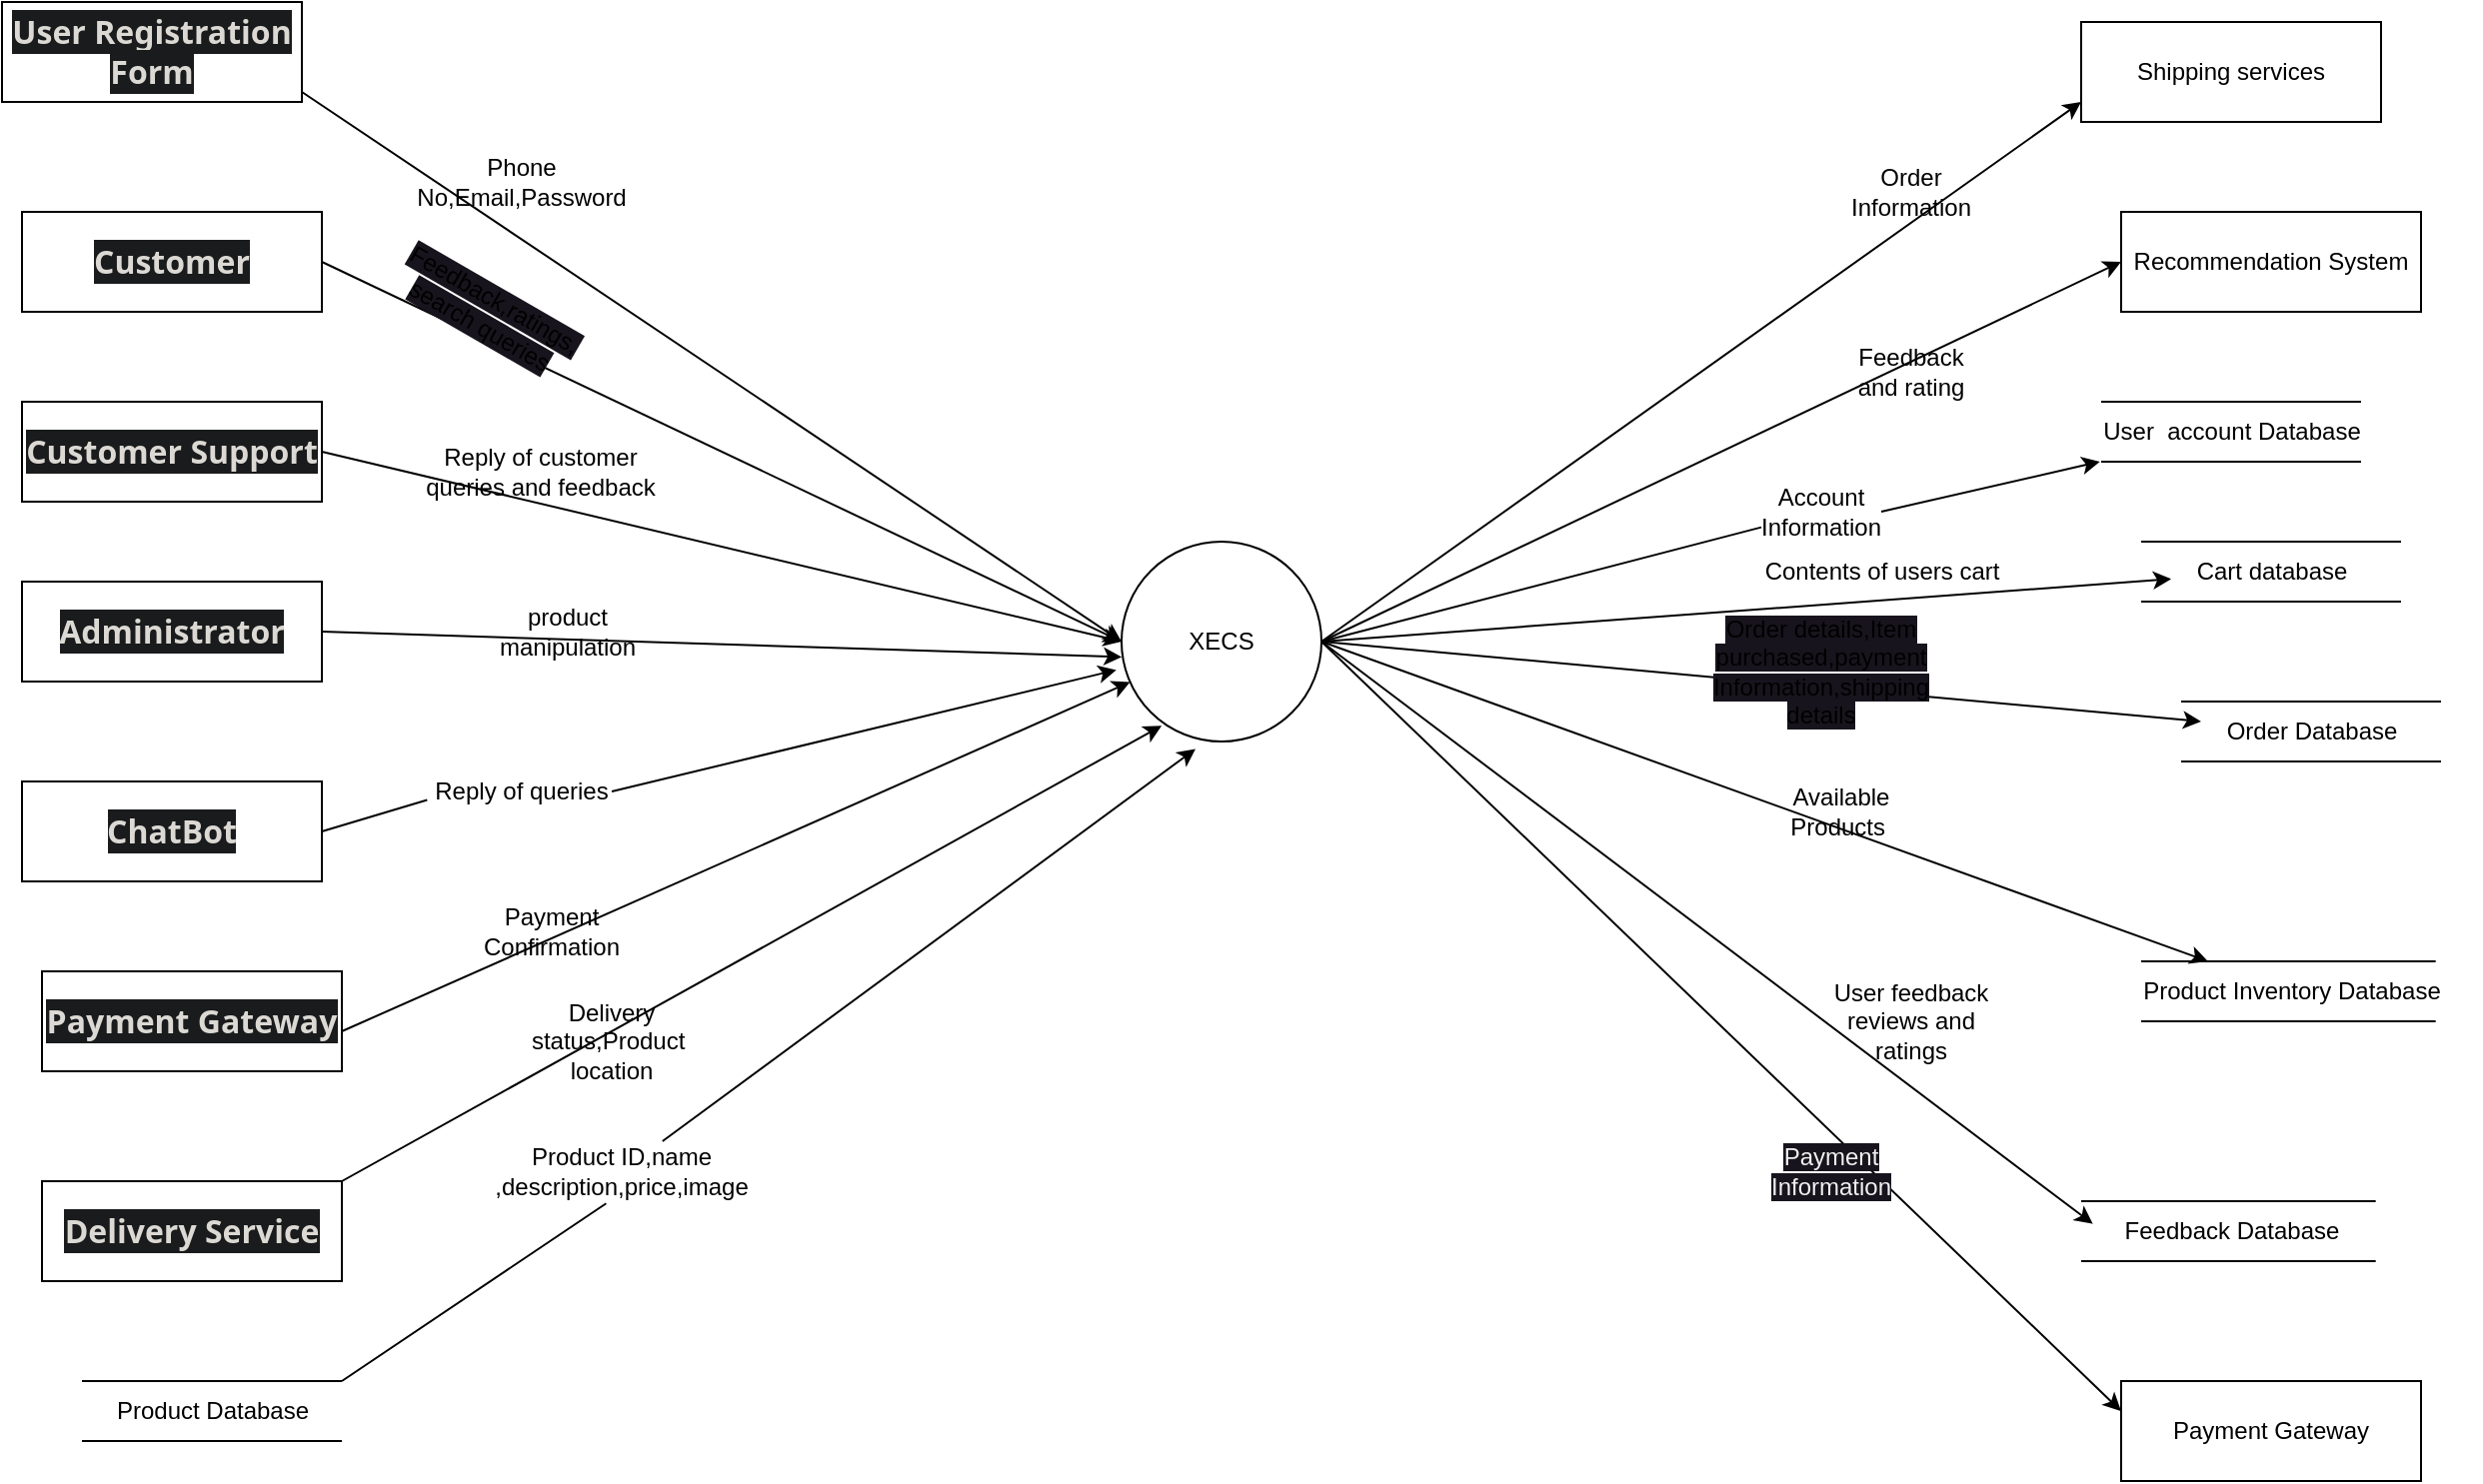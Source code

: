 <mxfile>
    <diagram id="4Gj0jDHSKyB4DavTNX2P" name="Page-1">
        <mxGraphModel dx="694" dy="376" grid="1" gridSize="10" guides="1" tooltips="1" connect="1" arrows="1" fold="1" page="1" pageScale="1" pageWidth="850" pageHeight="1100" math="0" shadow="0">
            <root>
                <mxCell id="0"/>
                <mxCell id="1" parent="0"/>
                <mxCell id="53" style="edgeStyle=none;html=1;exitX=1;exitY=0.5;exitDx=0;exitDy=0;entryX=0;entryY=0.5;entryDx=0;entryDy=0;" parent="1" target="47" edge="1">
                    <mxGeometry relative="1" as="geometry">
                        <mxPoint x="170" y="85" as="sourcePoint"/>
                    </mxGeometry>
                </mxCell>
                <mxCell id="67" style="edgeStyle=none;html=1;exitX=1;exitY=0.5;exitDx=0;exitDy=0;entryX=-0.026;entryY=0.642;entryDx=0;entryDy=0;entryPerimeter=0;startArrow=none;" edge="1" parent="1" source="152" target="47">
                    <mxGeometry relative="1" as="geometry">
                        <mxPoint x="180.0" y="455" as="sourcePoint"/>
                    </mxGeometry>
                </mxCell>
                <mxCell id="69" style="edgeStyle=none;html=1;exitX=1;exitY=0.5;exitDx=0;exitDy=0;" edge="1" parent="1" target="47">
                    <mxGeometry relative="1" as="geometry">
                        <mxPoint x="190" y="555" as="sourcePoint"/>
                    </mxGeometry>
                </mxCell>
                <mxCell id="59" style="edgeStyle=none;html=1;exitX=1;exitY=0.5;exitDx=0;exitDy=0;entryX=0;entryY=0.5;entryDx=0;entryDy=0;" parent="1" target="47" edge="1">
                    <mxGeometry relative="1" as="geometry">
                        <mxPoint x="180.0" y="265" as="sourcePoint"/>
                    </mxGeometry>
                </mxCell>
                <mxCell id="34" value="" style="group" parent="1" vertex="1" connectable="0">
                    <mxGeometry x="60" y="730" width="130" height="30" as="geometry"/>
                </mxCell>
                <mxCell id="29" value="" style="endArrow=none;html=1;" parent="34" edge="1">
                    <mxGeometry width="50" height="50" relative="1" as="geometry">
                        <mxPoint as="sourcePoint"/>
                        <mxPoint x="130" as="targetPoint"/>
                    </mxGeometry>
                </mxCell>
                <mxCell id="30" value="Product Database" style="text;html=1;align=center;verticalAlign=middle;resizable=0;points=[];autosize=1;strokeColor=none;fillColor=none;" parent="34" vertex="1">
                    <mxGeometry x="5" width="120" height="30" as="geometry"/>
                </mxCell>
                <mxCell id="32" value="" style="endArrow=none;html=1;" parent="34" edge="1">
                    <mxGeometry width="50" height="50" relative="1" as="geometry">
                        <mxPoint y="30" as="sourcePoint"/>
                        <mxPoint x="130" y="30" as="targetPoint"/>
                    </mxGeometry>
                </mxCell>
                <mxCell id="78" style="edgeStyle=none;html=1;exitX=1;exitY=0.5;exitDx=0;exitDy=0;entryX=0;entryY=0.5;entryDx=0;entryDy=0;" edge="1" parent="1" source="47">
                    <mxGeometry relative="1" as="geometry">
                        <mxPoint x="1060.0" y="90" as="targetPoint"/>
                    </mxGeometry>
                </mxCell>
                <mxCell id="101" style="edgeStyle=none;html=1;exitX=1;exitY=0.5;exitDx=0;exitDy=0;entryX=0;entryY=0.5;entryDx=0;entryDy=0;" edge="1" parent="1" source="47" target="133">
                    <mxGeometry relative="1" as="geometry">
                        <mxPoint x="1060" y="175" as="targetPoint"/>
                    </mxGeometry>
                </mxCell>
                <mxCell id="102" style="edgeStyle=none;html=1;exitX=1;exitY=0.5;exitDx=0;exitDy=0;startArrow=none;" edge="1" parent="1" source="139" target="87">
                    <mxGeometry relative="1" as="geometry"/>
                </mxCell>
                <mxCell id="103" style="edgeStyle=none;html=1;exitX=1;exitY=0.5;exitDx=0;exitDy=0;" edge="1" parent="1" source="47" target="95">
                    <mxGeometry relative="1" as="geometry"/>
                </mxCell>
                <mxCell id="104" style="edgeStyle=none;html=1;exitX=1;exitY=0.5;exitDx=0;exitDy=0;" edge="1" parent="1" source="47" target="91">
                    <mxGeometry relative="1" as="geometry"/>
                </mxCell>
                <mxCell id="105" style="edgeStyle=none;html=1;exitX=1;exitY=0.5;exitDx=0;exitDy=0;entryX=-0.032;entryY=0.379;entryDx=0;entryDy=0;entryPerimeter=0;" edge="1" parent="1" source="47" target="99">
                    <mxGeometry relative="1" as="geometry"/>
                </mxCell>
                <mxCell id="107" style="edgeStyle=none;html=1;exitX=1;exitY=0.5;exitDx=0;exitDy=0;entryX=0;entryY=0.5;entryDx=0;entryDy=0;" edge="1" parent="1" source="47">
                    <mxGeometry relative="1" as="geometry">
                        <mxPoint x="1080" y="745" as="targetPoint"/>
                    </mxGeometry>
                </mxCell>
                <mxCell id="176" style="edgeStyle=none;html=1;exitX=1;exitY=0.5;exitDx=0;exitDy=0;" edge="1" parent="1" source="47" target="174">
                    <mxGeometry relative="1" as="geometry"/>
                </mxCell>
                <mxCell id="47" value="XECS" style="ellipse;whiteSpace=wrap;html=1;aspect=fixed;rotation=0;" parent="1" vertex="1">
                    <mxGeometry x="580" y="310" width="100" height="100" as="geometry"/>
                </mxCell>
                <mxCell id="74" value="" style="endArrow=classic;html=1;entryX=0.37;entryY=1.037;entryDx=0;entryDy=0;entryPerimeter=0;startArrow=none;" edge="1" parent="1" source="166" target="47">
                    <mxGeometry width="50" height="50" relative="1" as="geometry">
                        <mxPoint x="190" y="730" as="sourcePoint"/>
                        <mxPoint x="240" y="680" as="targetPoint"/>
                    </mxGeometry>
                </mxCell>
                <mxCell id="85" value="" style="group" vertex="1" connectable="0" parent="1">
                    <mxGeometry x="1070" y="240" width="140" height="30" as="geometry"/>
                </mxCell>
                <mxCell id="86" value="" style="endArrow=none;html=1;" edge="1" parent="85">
                    <mxGeometry width="50" height="50" relative="1" as="geometry">
                        <mxPoint as="sourcePoint"/>
                        <mxPoint x="130" as="targetPoint"/>
                    </mxGeometry>
                </mxCell>
                <mxCell id="87" value="&lt;span style=&quot;&quot;&gt;User&amp;nbsp; account Database&lt;/span&gt;" style="text;html=1;align=center;verticalAlign=middle;resizable=0;points=[];autosize=1;strokeColor=none;fillColor=none;" vertex="1" parent="85">
                    <mxGeometry x="-10" width="150" height="30" as="geometry"/>
                </mxCell>
                <mxCell id="88" value="" style="endArrow=none;html=1;" edge="1" parent="85">
                    <mxGeometry width="50" height="50" relative="1" as="geometry">
                        <mxPoint y="30" as="sourcePoint"/>
                        <mxPoint x="130" y="30" as="targetPoint"/>
                    </mxGeometry>
                </mxCell>
                <mxCell id="89" value="" style="group" vertex="1" connectable="0" parent="1">
                    <mxGeometry x="1090" y="520" width="170" height="30" as="geometry"/>
                </mxCell>
                <mxCell id="90" value="" style="endArrow=none;html=1;" edge="1" parent="89">
                    <mxGeometry width="50" height="50" relative="1" as="geometry">
                        <mxPoint as="sourcePoint"/>
                        <mxPoint x="147.333" as="targetPoint"/>
                    </mxGeometry>
                </mxCell>
                <mxCell id="91" value="&lt;span style=&quot;&quot;&gt;Product Inventory Database&lt;/span&gt;" style="text;html=1;align=center;verticalAlign=middle;resizable=0;points=[];autosize=1;strokeColor=none;fillColor=none;" vertex="1" parent="89">
                    <mxGeometry x="-9.997" width="170" height="30" as="geometry"/>
                </mxCell>
                <mxCell id="92" value="" style="endArrow=none;html=1;" edge="1" parent="89">
                    <mxGeometry width="50" height="50" relative="1" as="geometry">
                        <mxPoint y="30" as="sourcePoint"/>
                        <mxPoint x="147.333" y="30" as="targetPoint"/>
                    </mxGeometry>
                </mxCell>
                <mxCell id="93" value="" style="group" vertex="1" connectable="0" parent="1">
                    <mxGeometry x="1110" y="390" width="140" height="30" as="geometry"/>
                </mxCell>
                <mxCell id="94" value="" style="endArrow=none;html=1;" edge="1" parent="93">
                    <mxGeometry width="50" height="50" relative="1" as="geometry">
                        <mxPoint as="sourcePoint"/>
                        <mxPoint x="130" as="targetPoint"/>
                    </mxGeometry>
                </mxCell>
                <mxCell id="95" value="&lt;span style=&quot;&quot;&gt;Order Database&lt;/span&gt;" style="text;html=1;align=center;verticalAlign=middle;resizable=0;points=[];autosize=1;strokeColor=none;fillColor=none;" vertex="1" parent="93">
                    <mxGeometry x="10" width="110" height="30" as="geometry"/>
                </mxCell>
                <mxCell id="96" value="" style="endArrow=none;html=1;" edge="1" parent="93">
                    <mxGeometry width="50" height="50" relative="1" as="geometry">
                        <mxPoint y="30" as="sourcePoint"/>
                        <mxPoint x="130" y="30" as="targetPoint"/>
                    </mxGeometry>
                </mxCell>
                <mxCell id="97" value="" style="group" vertex="1" connectable="0" parent="1">
                    <mxGeometry x="1060" y="640" width="170" height="30" as="geometry"/>
                </mxCell>
                <mxCell id="171" value="" style="group" vertex="1" connectable="0" parent="97">
                    <mxGeometry width="147.333" height="30" as="geometry"/>
                </mxCell>
                <mxCell id="98" value="" style="endArrow=none;html=1;" edge="1" parent="171">
                    <mxGeometry width="50" height="50" relative="1" as="geometry">
                        <mxPoint as="sourcePoint"/>
                        <mxPoint x="147.333" as="targetPoint"/>
                    </mxGeometry>
                </mxCell>
                <mxCell id="99" value="&lt;span style=&quot;&quot;&gt;Feedback Database&lt;/span&gt;" style="text;html=1;align=center;verticalAlign=middle;resizable=0;points=[];autosize=1;strokeColor=none;fillColor=none;" vertex="1" parent="171">
                    <mxGeometry x="10.003" width="130" height="30" as="geometry"/>
                </mxCell>
                <mxCell id="100" value="" style="endArrow=none;html=1;" edge="1" parent="171">
                    <mxGeometry width="50" height="50" relative="1" as="geometry">
                        <mxPoint y="30" as="sourcePoint"/>
                        <mxPoint x="147.333" y="30" as="targetPoint"/>
                    </mxGeometry>
                </mxCell>
                <mxCell id="118" value="&lt;span style=&quot;color: rgb(220, 217, 212); font-family: Söhne, ui-sans-serif, system-ui, -apple-system, &amp;quot;Segoe UI&amp;quot;, Roboto, Ubuntu, Cantarell, &amp;quot;Noto Sans&amp;quot;, sans-serif, &amp;quot;Helvetica Neue&amp;quot;, Arial, &amp;quot;Apple Color Emoji&amp;quot;, &amp;quot;Segoe UI Emoji&amp;quot;, &amp;quot;Segoe UI Symbol&amp;quot;, &amp;quot;Noto Color Emoji&amp;quot;; font-size: 16px; font-weight: 600; text-align: left; background-color: rgb(25, 27, 28);&quot;&gt;User Registration Form&lt;/span&gt;" style="rounded=0;whiteSpace=wrap;html=1;" vertex="1" parent="1">
                    <mxGeometry x="20" y="40" width="150" height="50" as="geometry"/>
                </mxCell>
                <mxCell id="168" style="edgeStyle=none;html=1;exitX=1;exitY=0;exitDx=0;exitDy=0;entryX=0.201;entryY=0.921;entryDx=0;entryDy=0;entryPerimeter=0;" edge="1" parent="1" source="121" target="47">
                    <mxGeometry relative="1" as="geometry"/>
                </mxCell>
                <mxCell id="121" value="&lt;span style=&quot;color: rgb(220, 217, 212); font-family: Söhne, ui-sans-serif, system-ui, -apple-system, &amp;quot;Segoe UI&amp;quot;, Roboto, Ubuntu, Cantarell, &amp;quot;Noto Sans&amp;quot;, sans-serif, &amp;quot;Helvetica Neue&amp;quot;, Arial, &amp;quot;Apple Color Emoji&amp;quot;, &amp;quot;Segoe UI Emoji&amp;quot;, &amp;quot;Segoe UI Symbol&amp;quot;, &amp;quot;Noto Color Emoji&amp;quot;; font-size: 16px; font-weight: 600; text-align: left; background-color: rgb(25, 27, 28);&quot;&gt;Delivery Service&lt;/span&gt;" style="rounded=0;whiteSpace=wrap;html=1;" vertex="1" parent="1">
                    <mxGeometry x="40" y="630" width="150" height="50" as="geometry"/>
                </mxCell>
                <mxCell id="122" value="&lt;span style=&quot;color: rgb(220, 217, 212); font-family: Söhne, ui-sans-serif, system-ui, -apple-system, &amp;quot;Segoe UI&amp;quot;, Roboto, Ubuntu, Cantarell, &amp;quot;Noto Sans&amp;quot;, sans-serif, &amp;quot;Helvetica Neue&amp;quot;, Arial, &amp;quot;Apple Color Emoji&amp;quot;, &amp;quot;Segoe UI Emoji&amp;quot;, &amp;quot;Segoe UI Symbol&amp;quot;, &amp;quot;Noto Color Emoji&amp;quot;; font-size: 16px; font-weight: 600; text-align: left; background-color: rgb(25, 27, 28);&quot;&gt;Payment Gateway&lt;/span&gt;" style="rounded=0;whiteSpace=wrap;html=1;" vertex="1" parent="1">
                    <mxGeometry x="40" y="525" width="150" height="50" as="geometry"/>
                </mxCell>
                <mxCell id="123" value="&lt;span style=&quot;color: rgb(220, 217, 212); font-family: Söhne, ui-sans-serif, system-ui, -apple-system, &amp;quot;Segoe UI&amp;quot;, Roboto, Ubuntu, Cantarell, &amp;quot;Noto Sans&amp;quot;, sans-serif, &amp;quot;Helvetica Neue&amp;quot;, Arial, &amp;quot;Apple Color Emoji&amp;quot;, &amp;quot;Segoe UI Emoji&amp;quot;, &amp;quot;Segoe UI Symbol&amp;quot;, &amp;quot;Noto Color Emoji&amp;quot;; font-size: 16px; font-weight: 600; text-align: left; background-color: rgb(25, 27, 28);&quot;&gt;ChatBot&lt;/span&gt;" style="rounded=0;whiteSpace=wrap;html=1;" vertex="1" parent="1">
                    <mxGeometry x="30" y="430" width="150" height="50" as="geometry"/>
                </mxCell>
                <mxCell id="161" style="edgeStyle=none;html=1;exitX=1;exitY=0.5;exitDx=0;exitDy=0;entryX=0.001;entryY=0.577;entryDx=0;entryDy=0;entryPerimeter=0;" edge="1" parent="1" source="124" target="47">
                    <mxGeometry relative="1" as="geometry"/>
                </mxCell>
                <mxCell id="124" value="&lt;span style=&quot;color: rgb(220, 217, 212); font-family: Söhne, ui-sans-serif, system-ui, -apple-system, &amp;quot;Segoe UI&amp;quot;, Roboto, Ubuntu, Cantarell, &amp;quot;Noto Sans&amp;quot;, sans-serif, &amp;quot;Helvetica Neue&amp;quot;, Arial, &amp;quot;Apple Color Emoji&amp;quot;, &amp;quot;Segoe UI Emoji&amp;quot;, &amp;quot;Segoe UI Symbol&amp;quot;, &amp;quot;Noto Color Emoji&amp;quot;; font-size: 16px; font-weight: 600; text-align: left; background-color: rgb(25, 27, 28);&quot;&gt;Administrator&lt;/span&gt;" style="rounded=0;whiteSpace=wrap;html=1;" vertex="1" parent="1">
                    <mxGeometry x="30" y="330" width="150" height="50" as="geometry"/>
                </mxCell>
                <mxCell id="125" value="&lt;span style=&quot;color: rgb(220, 217, 212); font-family: Söhne, ui-sans-serif, system-ui, -apple-system, &amp;quot;Segoe UI&amp;quot;, Roboto, Ubuntu, Cantarell, &amp;quot;Noto Sans&amp;quot;, sans-serif, &amp;quot;Helvetica Neue&amp;quot;, Arial, &amp;quot;Apple Color Emoji&amp;quot;, &amp;quot;Segoe UI Emoji&amp;quot;, &amp;quot;Segoe UI Symbol&amp;quot;, &amp;quot;Noto Color Emoji&amp;quot;; font-size: 16px; font-weight: 600; text-align: left; background-color: rgb(25, 27, 28);&quot;&gt;Customer Support&lt;/span&gt;" style="rounded=0;whiteSpace=wrap;html=1;" vertex="1" parent="1">
                    <mxGeometry x="30" y="240" width="150" height="50" as="geometry"/>
                </mxCell>
                <mxCell id="157" style="edgeStyle=none;html=1;exitX=1;exitY=0.5;exitDx=0;exitDy=0;entryX=0;entryY=0.5;entryDx=0;entryDy=0;" edge="1" parent="1" source="126" target="47">
                    <mxGeometry relative="1" as="geometry"/>
                </mxCell>
                <mxCell id="126" value="&lt;span style=&quot;color: rgb(220, 217, 212); font-family: Söhne, ui-sans-serif, system-ui, -apple-system, &amp;quot;Segoe UI&amp;quot;, Roboto, Ubuntu, Cantarell, &amp;quot;Noto Sans&amp;quot;, sans-serif, &amp;quot;Helvetica Neue&amp;quot;, Arial, &amp;quot;Apple Color Emoji&amp;quot;, &amp;quot;Segoe UI Emoji&amp;quot;, &amp;quot;Segoe UI Symbol&amp;quot;, &amp;quot;Noto Color Emoji&amp;quot;; font-size: 16px; font-weight: 600; text-align: left; background-color: rgb(25, 27, 28);&quot;&gt;Customer&lt;/span&gt;" style="rounded=0;whiteSpace=wrap;html=1;" vertex="1" parent="1">
                    <mxGeometry x="30" y="145" width="150" height="50" as="geometry"/>
                </mxCell>
                <mxCell id="132" value="Payment Gateway" style="rounded=0;whiteSpace=wrap;html=1;" vertex="1" parent="1">
                    <mxGeometry x="1080" y="730" width="150" height="50" as="geometry"/>
                </mxCell>
                <mxCell id="133" value="Recommendation System" style="rounded=0;whiteSpace=wrap;html=1;" vertex="1" parent="1">
                    <mxGeometry x="1080" y="145" width="150" height="50" as="geometry"/>
                </mxCell>
                <mxCell id="134" value="Shipping services" style="rounded=0;whiteSpace=wrap;html=1;" vertex="1" parent="1">
                    <mxGeometry x="1060" y="50" width="150" height="50" as="geometry"/>
                </mxCell>
                <mxCell id="137" value="Order Information" style="text;html=1;strokeColor=none;fillColor=none;align=center;verticalAlign=middle;whiteSpace=wrap;rounded=0;" vertex="1" parent="1">
                    <mxGeometry x="945" y="120" width="60" height="30" as="geometry"/>
                </mxCell>
                <mxCell id="138" value="Feedback and rating" style="text;html=1;strokeColor=none;fillColor=none;align=center;verticalAlign=middle;whiteSpace=wrap;rounded=0;" vertex="1" parent="1">
                    <mxGeometry x="945" y="210" width="60" height="30" as="geometry"/>
                </mxCell>
                <mxCell id="140" value="&lt;span style=&quot;background-color: rgb(24, 20, 29);&quot;&gt;Order details,Item purchased,payment Information,shipping details&lt;/span&gt;" style="text;html=1;strokeColor=none;fillColor=none;align=center;verticalAlign=middle;whiteSpace=wrap;rounded=0;" vertex="1" parent="1">
                    <mxGeometry x="900" y="360" width="60" height="30" as="geometry"/>
                </mxCell>
                <mxCell id="141" value="Available Products&amp;nbsp;" style="text;html=1;strokeColor=none;fillColor=none;align=center;verticalAlign=middle;whiteSpace=wrap;rounded=0;" vertex="1" parent="1">
                    <mxGeometry x="910" y="430" width="60" height="30" as="geometry"/>
                </mxCell>
                <mxCell id="142" value="User feedback reviews and ratings" style="text;html=1;strokeColor=none;fillColor=none;align=center;verticalAlign=middle;whiteSpace=wrap;rounded=0;" vertex="1" parent="1">
                    <mxGeometry x="925" y="525" width="100" height="50" as="geometry"/>
                </mxCell>
                <mxCell id="143" value="&lt;span style=&quot;color: rgb(240, 240, 240); font-family: Helvetica; font-size: 12px; font-style: normal; font-variant-ligatures: normal; font-variant-caps: normal; font-weight: 400; letter-spacing: normal; orphans: 2; text-align: center; text-indent: 0px; text-transform: none; widows: 2; word-spacing: 0px; -webkit-text-stroke-width: 0px; background-color: rgb(24, 20, 29); text-decoration-thickness: initial; text-decoration-style: initial; text-decoration-color: initial; float: none; display: inline !important;&quot;&gt;Payment Information&lt;/span&gt;" style="text;html=1;strokeColor=none;fillColor=none;align=center;verticalAlign=middle;whiteSpace=wrap;rounded=0;" vertex="1" parent="1">
                    <mxGeometry x="905" y="610" width="60" height="30" as="geometry"/>
                </mxCell>
                <mxCell id="149" value="" style="edgeStyle=none;html=1;exitX=1;exitY=0.5;exitDx=0;exitDy=0;endArrow=none;" edge="1" parent="1" source="47" target="139">
                    <mxGeometry relative="1" as="geometry">
                        <mxPoint x="680" y="360" as="sourcePoint"/>
                        <mxPoint x="1070" y="270" as="targetPoint"/>
                    </mxGeometry>
                </mxCell>
                <mxCell id="139" value="Account Information" style="text;html=1;strokeColor=none;fillColor=none;align=center;verticalAlign=middle;whiteSpace=wrap;rounded=0;" vertex="1" parent="1">
                    <mxGeometry x="900" y="280" width="60" height="30" as="geometry"/>
                </mxCell>
                <mxCell id="153" value="product manipulation" style="text;html=1;strokeColor=none;fillColor=none;align=center;verticalAlign=middle;whiteSpace=wrap;rounded=0;" vertex="1" parent="1">
                    <mxGeometry x="257.5" y="340" width="90" height="30" as="geometry"/>
                </mxCell>
                <mxCell id="154" value="Reply of customer queries and feedback" style="text;html=1;strokeColor=none;fillColor=none;align=center;verticalAlign=middle;whiteSpace=wrap;rounded=0;" vertex="1" parent="1">
                    <mxGeometry x="227.5" y="260" width="122.5" height="30" as="geometry"/>
                </mxCell>
                <mxCell id="155" value="&lt;span style=&quot;background-color: rgb(24, 20, 29);&quot;&gt;Feedback,ratings,&lt;/span&gt;&lt;br&gt;&lt;span style=&quot;background-color: rgb(24, 20, 29);&quot;&gt;search queries&lt;/span&gt;" style="text;html=1;strokeColor=none;fillColor=none;align=center;verticalAlign=middle;whiteSpace=wrap;rounded=0;rotation=30;" vertex="1" parent="1">
                    <mxGeometry x="217.5" y="180" width="90" height="30" as="geometry"/>
                </mxCell>
                <mxCell id="156" value="Phone No,Email,Password" style="text;html=1;strokeColor=none;fillColor=none;align=center;verticalAlign=middle;whiteSpace=wrap;rounded=0;" vertex="1" parent="1">
                    <mxGeometry x="235" y="115" width="90" height="30" as="geometry"/>
                </mxCell>
                <mxCell id="162" value="" style="edgeStyle=none;html=1;exitX=1;exitY=0.5;exitDx=0;exitDy=0;entryX=-0.026;entryY=0.642;entryDx=0;entryDy=0;entryPerimeter=0;endArrow=none;" edge="1" parent="1" target="152">
                    <mxGeometry relative="1" as="geometry">
                        <mxPoint x="180.0" y="455" as="sourcePoint"/>
                        <mxPoint x="577.4" y="374.2" as="targetPoint"/>
                    </mxGeometry>
                </mxCell>
                <mxCell id="152" value="Reply of queries" style="text;html=1;strokeColor=none;fillColor=none;align=center;verticalAlign=middle;whiteSpace=wrap;rounded=0;" vertex="1" parent="1">
                    <mxGeometry x="235" y="420" width="90" height="30" as="geometry"/>
                </mxCell>
                <mxCell id="164" value="Payment Confirmation" style="text;html=1;strokeColor=none;fillColor=none;align=center;verticalAlign=middle;whiteSpace=wrap;rounded=0;" vertex="1" parent="1">
                    <mxGeometry x="265" y="490" width="60" height="30" as="geometry"/>
                </mxCell>
                <mxCell id="167" value="Delivery status,Product&amp;nbsp; location" style="text;html=1;strokeColor=none;fillColor=none;align=center;verticalAlign=middle;whiteSpace=wrap;rounded=0;" vertex="1" parent="1">
                    <mxGeometry x="265" y="545" width="120" height="30" as="geometry"/>
                </mxCell>
                <mxCell id="170" value="" style="endArrow=none;html=1;entryX=0.37;entryY=1.037;entryDx=0;entryDy=0;entryPerimeter=0;" edge="1" parent="1" target="166">
                    <mxGeometry width="50" height="50" relative="1" as="geometry">
                        <mxPoint x="190" y="730" as="sourcePoint"/>
                        <mxPoint x="617" y="413.7" as="targetPoint"/>
                    </mxGeometry>
                </mxCell>
                <mxCell id="166" value="Product ID,name ,description,price,image" style="text;html=1;strokeColor=none;fillColor=none;align=center;verticalAlign=middle;whiteSpace=wrap;rounded=0;" vertex="1" parent="1">
                    <mxGeometry x="300" y="610" width="60" height="30" as="geometry"/>
                </mxCell>
                <mxCell id="172" value="" style="group" vertex="1" connectable="0" parent="1">
                    <mxGeometry x="1090" y="310" width="140" height="30" as="geometry"/>
                </mxCell>
                <mxCell id="173" value="" style="endArrow=none;html=1;" edge="1" parent="172">
                    <mxGeometry width="50" height="50" relative="1" as="geometry">
                        <mxPoint as="sourcePoint"/>
                        <mxPoint x="130" as="targetPoint"/>
                    </mxGeometry>
                </mxCell>
                <mxCell id="174" value="&lt;span style=&quot;&quot;&gt;Cart database&lt;/span&gt;" style="text;html=1;align=center;verticalAlign=middle;resizable=0;points=[];autosize=1;strokeColor=none;fillColor=none;" vertex="1" parent="172">
                    <mxGeometry x="15" width="100" height="30" as="geometry"/>
                </mxCell>
                <mxCell id="175" value="" style="endArrow=none;html=1;" edge="1" parent="172">
                    <mxGeometry width="50" height="50" relative="1" as="geometry">
                        <mxPoint y="30" as="sourcePoint"/>
                        <mxPoint x="130" y="30" as="targetPoint"/>
                    </mxGeometry>
                </mxCell>
                <mxCell id="177" value="Contents of users cart" style="text;html=1;align=center;verticalAlign=middle;resizable=0;points=[];autosize=1;strokeColor=none;fillColor=none;rotation=0;" vertex="1" parent="1">
                    <mxGeometry x="890" y="310" width="140" height="30" as="geometry"/>
                </mxCell>
            </root>
        </mxGraphModel>
    </diagram>
</mxfile>